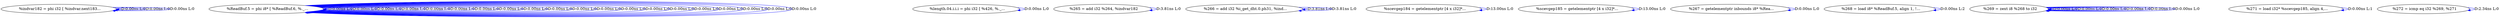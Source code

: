 digraph {
Node0x4132d10[label="  %indvar182 = phi i32 [ %indvar.next183..."];
Node0x4132d10 -> Node0x4132d10[label="D:0.00ns L:0",color=blue];
Node0x4132d10 -> Node0x4132d10[label="D:0.00ns L:0",color=blue];
Node0x4132d10 -> Node0x4132d10[label="D:0.00ns L:0",color=blue];
Node0x4132e50[label="  %ReadBuf.5 = phi i8* [ %ReadBuf.6, %._..."];
Node0x4132e50 -> Node0x4132e50[label="D:0.00ns L:0",color=blue];
Node0x4132e50 -> Node0x4132e50[label="D:0.00ns L:0",color=blue];
Node0x4132e50 -> Node0x4132e50[label="D:0.00ns L:0",color=blue];
Node0x4132e50 -> Node0x4132e50[label="D:0.00ns L:0",color=blue];
Node0x4132e50 -> Node0x4132e50[label="D:0.00ns L:0",color=blue];
Node0x4132e50 -> Node0x4132e50[label="D:0.00ns L:0",color=blue];
Node0x4132e50 -> Node0x4132e50[label="D:0.00ns L:0",color=blue];
Node0x4132e50 -> Node0x4132e50[label="D:0.00ns L:0",color=blue];
Node0x4132e50 -> Node0x4132e50[label="D:0.00ns L:0",color=blue];
Node0x4132e50 -> Node0x4132e50[label="D:0.00ns L:0",color=blue];
Node0x4132e50 -> Node0x4132e50[label="D:0.00ns L:0",color=blue];
Node0x4132e50 -> Node0x4132e50[label="D:0.00ns L:0",color=blue];
Node0x4132e50 -> Node0x4132e50[label="D:0.00ns L:0",color=blue];
Node0x4132e50 -> Node0x4132e50[label="D:0.00ns L:0",color=blue];
Node0x4132e50 -> Node0x4132e50[label="D:0.00ns L:0",color=blue];
Node0x4132e50 -> Node0x4132e50[label="D:0.00ns L:0",color=blue];
Node0x4132e50 -> Node0x4132e50[label="D:0.00ns L:0",color=blue];
Node0x4132e50 -> Node0x4132e50[label="D:0.00ns L:0",color=blue];
Node0x4132e50 -> Node0x4132e50[label="D:0.00ns L:0",color=blue];
Node0x4132e50 -> Node0x4132e50[label="D:0.00ns L:0",color=blue];
Node0x4132f90[label="  %length.04.i.i.i = phi i32 [ %426, %._..."];
Node0x4132f90 -> Node0x4132f90[label="D:0.00ns L:0",color=blue];
Node0x41330d0[label="  %265 = add i32 %264, %indvar182"];
Node0x41330d0 -> Node0x41330d0[label="D:3.81ns L:0",color=blue];
Node0x4133210[label="  %266 = add i32 %i_get_dht.0.ph31, %ind..."];
Node0x4133210 -> Node0x4133210[label="D:3.81ns L:0",color=blue];
Node0x4133210 -> Node0x4133210[label="D:3.81ns L:0",color=blue];
Node0x4133350[label="  %scevgep184 = getelementptr [4 x i32]*..."];
Node0x4133350 -> Node0x4133350[label="D:13.00ns L:0",color=blue];
Node0x4133490[label="  %scevgep185 = getelementptr [4 x i32]*..."];
Node0x4133490 -> Node0x4133490[label="D:13.00ns L:0",color=blue];
Node0x41335d0[label="  %267 = getelementptr inbounds i8* %Rea..."];
Node0x41335d0 -> Node0x41335d0[label="D:0.00ns L:0",color=blue];
Node0x4133710[label="  %268 = load i8* %ReadBuf.5, align 1, !..."];
Node0x4133710 -> Node0x4133710[label="D:0.00ns L:2",color=blue];
Node0x4133850[label="  %269 = zext i8 %268 to i32"];
Node0x4133850 -> Node0x4133850[label="D:0.00ns L:0",color=blue];
Node0x4133850 -> Node0x4133850[label="D:0.00ns L:0",color=blue];
Node0x4133850 -> Node0x4133850[label="D:0.00ns L:0",color=blue];
Node0x4133850 -> Node0x4133850[label="D:0.00ns L:0",color=blue];
Node0x4133850 -> Node0x4133850[label="D:0.00ns L:0",color=blue];
Node0x4133850 -> Node0x4133850[label="D:0.00ns L:0",color=blue];
Node0x4133ad0[label="  %271 = load i32* %scevgep185, align 4,..."];
Node0x4133ad0 -> Node0x4133ad0[label="D:0.00ns L:1",color=blue];
Node0x4133c10[label="  %272 = icmp eq i32 %269, %271"];
Node0x4133c10 -> Node0x4133c10[label="D:2.34ns L:0",color=blue];
}
